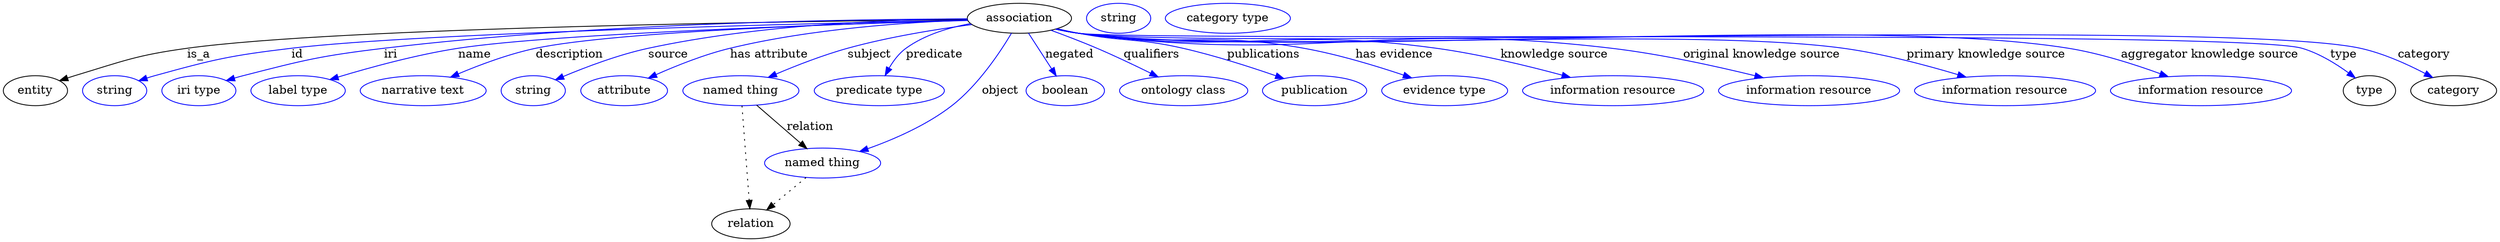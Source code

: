 digraph {
	graph [bb="0,0,2987.7,283"];
	node [label="\N"];
	association	[height=0.5,
		label=association,
		pos="1217.3,265",
		width=1.7332];
	entity	[height=0.5,
		pos="38.347,178",
		width=1.0652];
	association -> entity	[label=is_a,
		lp="233.35,221.5",
		pos="e,67.388,189.8 1155.2,263.51 966.33,261.76 401.34,254.49 219.35,229 159.03,220.55 144.68,213.52 86.347,196 83.256,195.07 80.071,\
194.06 76.882,193.01"];
	id	[color=blue,
		height=0.5,
		label=string,
		pos="133.35,178",
		width=1.0652];
	association -> id	[color=blue,
		label=id,
		lp="351.35,221.5",
		pos="e,162.33,190 1155.2,262.8 982.85,259.26 501.53,247.94 344.35,229 270.96,220.16 252.58,215.72 181.35,196 178.24,195.14 175.04,194.18 \
171.84,193.16",
		style=solid];
	iri	[color=blue,
		height=0.5,
		label="iri type",
		pos="234.35,178",
		width=1.2277];
	association -> iri	[color=blue,
		label=iri,
		lp="463.35,221.5",
		pos="e,267.25,190.21 1154.9,264.25 1024.4,264.09 713.7,260.13 455.35,229 379.8,219.9 361.03,214.99 287.35,196 283.97,195.13 280.49,194.17 \
277.01,193.16",
		style=solid];
	name	[color=blue,
		height=0.5,
		label="label type",
		pos="353.35,178",
		width=1.5707];
	association -> name	[color=blue,
		label=name,
		lp="564.35,221.5",
		pos="e,391.28,191.38 1155.5,262.4 1012.2,258.42 661.04,247.11 544.35,229 494.75,221.3 439.41,206.05 401.12,194.41",
		style=solid];
	description	[color=blue,
		height=0.5,
		label="narrative text",
		pos="503.35,178",
		width=2.0943];
	association -> description	[color=blue,
		label=description,
		lp="677.85,221.5",
		pos="e,535.85,194.24 1155.1,262.57 1026.4,259.24 734.68,249.61 637.35,229 605.58,222.27 571.29,209.37 545.35,198.35",
		style=solid];
	source	[color=blue,
		height=0.5,
		label=string,
		pos="635.35,178",
		width=1.0652];
	association -> source	[color=blue,
		label=source,
		lp="796.35,221.5",
		pos="e,661.74,191.08 1154.7,264.39 1067.8,263.73 906.38,258.16 772.35,229 736.98,221.31 698.4,206.62 671.21,195.14",
		style=solid];
	"has attribute"	[color=blue,
		height=0.5,
		label=attribute,
		pos="743.35,178",
		width=1.4443];
	association -> "has attribute"	[color=blue,
		label="has attribute",
		lp="917.35,221.5",
		pos="e,772.37,193.08 1155.4,262.85 1085.3,260.39 968.18,252.71 870.35,229 839.65,221.56 806.48,208.31 781.75,197.32",
		style=solid];
	subject	[color=blue,
		height=0.5,
		label="named thing",
		pos="883.35,178",
		width=1.9318];
	association -> subject	[color=blue,
		label=subject,
		lp="1037.3,221.5",
		pos="e,916.13,193.95 1160.3,257.49 1118.5,251.96 1060.8,242.71 1011.3,229 982.02,220.87 950.13,208.43 925.53,197.99",
		style=solid];
	predicate	[color=blue,
		height=0.5,
		label="predicate type",
		pos="1049.3,178",
		width=2.1665];
	association -> predicate	[color=blue,
		label=predicate,
		lp="1115.3,221.5",
		pos="e,1056.4,196.24 1158.7,258.62 1133,253.95 1103.8,245.23 1081.3,229 1072.9,222.9 1066.2,213.84 1061.1,205.1",
		style=solid];
	object	[color=blue,
		height=0.5,
		label="named thing",
		pos="981.35,91",
		width=1.9318];
	association -> object	[color=blue,
		label=object,
		lp="1194.3,178",
		pos="e,1025.9,104.97 1207.9,247.13 1194.5,224.62 1168.1,184.74 1136.3,160 1106.3,136.61 1066.9,119.48 1035.4,108.26",
		style=solid];
	negated	[color=blue,
		height=0.5,
		label=boolean,
		pos="1272.3,178",
		width=1.2999];
	association -> negated	[color=blue,
		label=negated,
		lp="1277.3,221.5",
		pos="e,1261.5,195.76 1228.2,247.21 1236.1,234.98 1247,218.21 1255.9,204.36",
		style=solid];
	qualifiers	[color=blue,
		height=0.5,
		label="ontology class",
		pos="1413.3,178",
		width=2.1304];
	association -> qualifiers	[color=blue,
		label=qualifiers,
		lp="1375.8,221.5",
		pos="e,1383,194.62 1255.2,250.64 1272.2,244.42 1292.4,236.7 1310.3,229 1331.7,219.83 1355,208.61 1374.1,199.12",
		style=solid];
	publications	[color=blue,
		height=0.5,
		label=publication,
		pos="1570.3,178",
		width=1.7332];
	association -> publications	[color=blue,
		label=publications,
		lp="1510.3,221.5",
		pos="e,1533.4,192.67 1262.9,252.6 1271.7,250.6 1280.8,248.63 1289.3,247 1344.1,236.59 1359.1,241.49 1413.3,229 1451.1,220.32 1492.8,206.84 \
1523.7,196.06",
		style=solid];
	"has evidence"	[color=blue,
		height=0.5,
		label="evidence type",
		pos="1726.3,178",
		width=2.0943];
	association -> "has evidence"	[color=blue,
		label="has evidence",
		lp="1665.8,221.5",
		pos="e,1686.9,193.46 1261.7,252.32 1270.8,250.27 1280.3,248.36 1289.3,247 1407.8,229.17 1440.4,250.22 1558.3,229 1599.1,221.67 1643.9,\
208.03 1677,196.84",
		style=solid];
	"knowledge source"	[color=blue,
		height=0.5,
		label="information resource",
		pos="1928.3,178",
		width=3.015];
	association -> "knowledge source"	[color=blue,
		label="knowledge source",
		lp="1857.8,221.5",
		pos="e,1877,193.99 1261.7,252.15 1270.8,250.11 1280.3,248.25 1289.3,247 1477.5,221.06 1528.2,254.92 1716.3,229 1767.8,221.91 1825.2,208.01 \
1867.2,196.67",
		style=solid];
	"original knowledge source"	[color=blue,
		height=0.5,
		label="information resource",
		pos="2163.3,178",
		width=3.015];
	association -> "original knowledge source"	[color=blue,
		label="original knowledge source",
		lp="2106.3,221.5",
		pos="e,2108.3,193.56 1261.3,252.14 1270.5,250.07 1280.2,248.2 1289.3,247 1570.2,210.27 1645.1,262.37 1926.3,229 1985.2,222.02 2051.1,\
207.56 2098.5,195.98",
		style=solid];
	"primary knowledge source"	[color=blue,
		height=0.5,
		label="information resource",
		pos="2398.3,178",
		width=3.015];
	association -> "primary knowledge source"	[color=blue,
		label="primary knowledge source",
		lp="2375.3,221.5",
		pos="e,2351.5,194.34 1261.2,252.08 1270.5,250.01 1280.2,248.16 1289.3,247 1491.1,221.49 2002.9,256.56 2204.3,229 2251.3,222.57 2303.3,\
208.81 2341.6,197.35",
		style=solid];
	"aggregator knowledge source"	[color=blue,
		height=0.5,
		label="information resource",
		pos="2633.3,178",
		width=3.015];
	association -> "aggregator knowledge source"	[color=blue,
		label="aggregator knowledge source",
		lp="2643.8,221.5",
		pos="e,2593.9,194.91 1261.2,252.04 1270.5,249.98 1280.2,248.14 1289.3,247 1550.7,214.55 2214.3,270.94 2474.3,229 2512.1,222.91 2553.3,\
209.78 2584.2,198.5",
		style=solid];
	type	[height=0.5,
		pos="2835.3,178",
		width=0.86659];
	association -> type	[color=blue,
		label=type,
		lp="2804.3,221.5",
		pos="e,2818.4,193.34 1261.2,252.02 1270.5,249.96 1280.2,248.13 1289.3,247 1370.1,237.09 2676.2,251.7 2754.3,229 2774.6,223.1 2794.9,210.62 \
2810,199.6",
		style=solid];
	category	[height=0.5,
		pos="2936.3,178",
		width=1.4263];
	association -> category	[color=blue,
		label=category,
		lp="2900.8,221.5",
		pos="e,2911.1,193.86 1261.2,252.02 1270.5,249.96 1280.2,248.12 1289.3,247 1458.7,226.28 2657.7,265.52 2824.3,229 2851.7,223 2880.5,209.97 \
2902.1,198.71",
		style=solid];
	subject -> object	[label=relation,
		lp="966.35,134.5",
		pos="e,962.51,108.34 902.24,160.61 917.16,147.68 938.14,129.47 954.75,115.07"];
	relation	[height=0.5,
		pos="895.35,18",
		width=1.2999];
	subject -> relation	[pos="e,894.04,36.188 884.65,159.79 886.73,132.48 890.79,78.994 893.27,46.38",
		style=dotted];
	object -> relation	[pos="e,914.3,34.647 961.4,73.533 949.76,63.922 934.92,51.669 922.25,41.213",
		style=dotted];
	association_type	[color=blue,
		height=0.5,
		label=string,
		pos="1336.3,265",
		width=1.0652];
	association_category	[color=blue,
		height=0.5,
		label="category type",
		pos="1467.3,265",
		width=2.0762];
}
